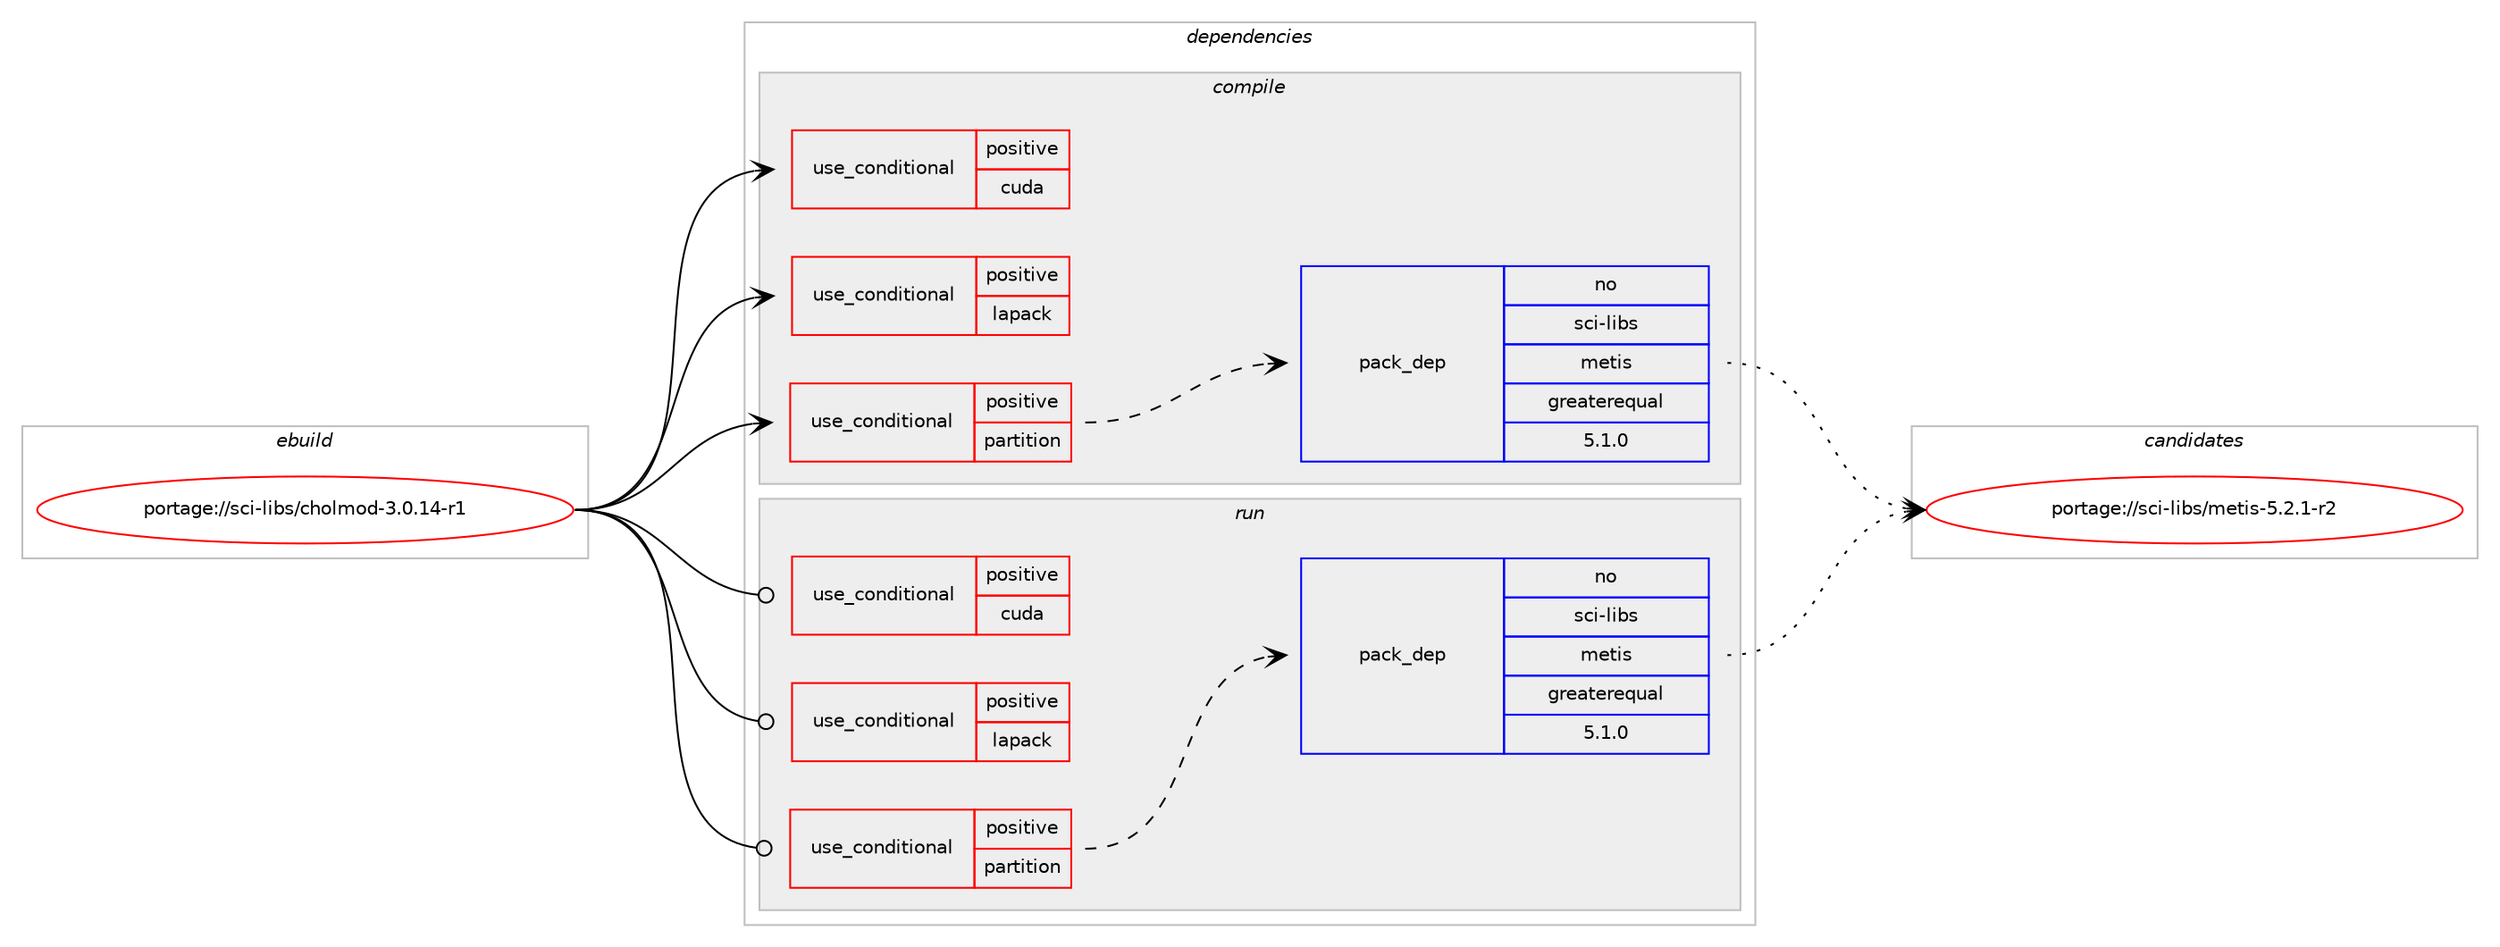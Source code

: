digraph prolog {

# *************
# Graph options
# *************

newrank=true;
concentrate=true;
compound=true;
graph [rankdir=LR,fontname=Helvetica,fontsize=10,ranksep=1.5];#, ranksep=2.5, nodesep=0.2];
edge  [arrowhead=vee];
node  [fontname=Helvetica,fontsize=10];

# **********
# The ebuild
# **********

subgraph cluster_leftcol {
color=gray;
rank=same;
label=<<i>ebuild</i>>;
id [label="portage://sci-libs/cholmod-3.0.14-r1", color=red, width=4, href="../sci-libs/cholmod-3.0.14-r1.svg"];
}

# ****************
# The dependencies
# ****************

subgraph cluster_midcol {
color=gray;
label=<<i>dependencies</i>>;
subgraph cluster_compile {
fillcolor="#eeeeee";
style=filled;
label=<<i>compile</i>>;
subgraph cond103052 {
dependency200649 [label=<<TABLE BORDER="0" CELLBORDER="1" CELLSPACING="0" CELLPADDING="4"><TR><TD ROWSPAN="3" CELLPADDING="10">use_conditional</TD></TR><TR><TD>positive</TD></TR><TR><TD>cuda</TD></TR></TABLE>>, shape=none, color=red];
# *** BEGIN UNKNOWN DEPENDENCY TYPE (TODO) ***
# dependency200649 -> package_dependency(portage://sci-libs/cholmod-3.0.14-r1,install,no,dev-util,nvidia-cuda-toolkit,none,[,,],[],[])
# *** END UNKNOWN DEPENDENCY TYPE (TODO) ***

# *** BEGIN UNKNOWN DEPENDENCY TYPE (TODO) ***
# dependency200649 -> package_dependency(portage://sci-libs/cholmod-3.0.14-r1,install,no,x11-drivers,nvidia-drivers,none,[,,],[],[])
# *** END UNKNOWN DEPENDENCY TYPE (TODO) ***

}
id:e -> dependency200649:w [weight=20,style="solid",arrowhead="vee"];
subgraph cond103053 {
dependency200650 [label=<<TABLE BORDER="0" CELLBORDER="1" CELLSPACING="0" CELLPADDING="4"><TR><TD ROWSPAN="3" CELLPADDING="10">use_conditional</TD></TR><TR><TD>positive</TD></TR><TR><TD>lapack</TD></TR></TABLE>>, shape=none, color=red];
# *** BEGIN UNKNOWN DEPENDENCY TYPE (TODO) ***
# dependency200650 -> package_dependency(portage://sci-libs/cholmod-3.0.14-r1,install,no,virtual,lapack,none,[,,],[],[])
# *** END UNKNOWN DEPENDENCY TYPE (TODO) ***

}
id:e -> dependency200650:w [weight=20,style="solid",arrowhead="vee"];
subgraph cond103054 {
dependency200651 [label=<<TABLE BORDER="0" CELLBORDER="1" CELLSPACING="0" CELLPADDING="4"><TR><TD ROWSPAN="3" CELLPADDING="10">use_conditional</TD></TR><TR><TD>positive</TD></TR><TR><TD>partition</TD></TR></TABLE>>, shape=none, color=red];
# *** BEGIN UNKNOWN DEPENDENCY TYPE (TODO) ***
# dependency200651 -> package_dependency(portage://sci-libs/cholmod-3.0.14-r1,install,no,sci-libs,camd,none,[,,],[],[])
# *** END UNKNOWN DEPENDENCY TYPE (TODO) ***

# *** BEGIN UNKNOWN DEPENDENCY TYPE (TODO) ***
# dependency200651 -> package_dependency(portage://sci-libs/cholmod-3.0.14-r1,install,no,sci-libs,ccolamd,none,[,,],[],[])
# *** END UNKNOWN DEPENDENCY TYPE (TODO) ***

subgraph pack94818 {
dependency200652 [label=<<TABLE BORDER="0" CELLBORDER="1" CELLSPACING="0" CELLPADDING="4" WIDTH="220"><TR><TD ROWSPAN="6" CELLPADDING="30">pack_dep</TD></TR><TR><TD WIDTH="110">no</TD></TR><TR><TD>sci-libs</TD></TR><TR><TD>metis</TD></TR><TR><TD>greaterequal</TD></TR><TR><TD>5.1.0</TD></TR></TABLE>>, shape=none, color=blue];
}
dependency200651:e -> dependency200652:w [weight=20,style="dashed",arrowhead="vee"];
}
id:e -> dependency200651:w [weight=20,style="solid",arrowhead="vee"];
# *** BEGIN UNKNOWN DEPENDENCY TYPE (TODO) ***
# id -> package_dependency(portage://sci-libs/cholmod-3.0.14-r1,install,no,sci-libs,amd,none,[,,],[],[])
# *** END UNKNOWN DEPENDENCY TYPE (TODO) ***

# *** BEGIN UNKNOWN DEPENDENCY TYPE (TODO) ***
# id -> package_dependency(portage://sci-libs/cholmod-3.0.14-r1,install,no,sci-libs,colamd,none,[,,],[],[])
# *** END UNKNOWN DEPENDENCY TYPE (TODO) ***

}
subgraph cluster_compileandrun {
fillcolor="#eeeeee";
style=filled;
label=<<i>compile and run</i>>;
}
subgraph cluster_run {
fillcolor="#eeeeee";
style=filled;
label=<<i>run</i>>;
subgraph cond103055 {
dependency200653 [label=<<TABLE BORDER="0" CELLBORDER="1" CELLSPACING="0" CELLPADDING="4"><TR><TD ROWSPAN="3" CELLPADDING="10">use_conditional</TD></TR><TR><TD>positive</TD></TR><TR><TD>cuda</TD></TR></TABLE>>, shape=none, color=red];
# *** BEGIN UNKNOWN DEPENDENCY TYPE (TODO) ***
# dependency200653 -> package_dependency(portage://sci-libs/cholmod-3.0.14-r1,run,no,dev-util,nvidia-cuda-toolkit,none,[,,],[],[])
# *** END UNKNOWN DEPENDENCY TYPE (TODO) ***

# *** BEGIN UNKNOWN DEPENDENCY TYPE (TODO) ***
# dependency200653 -> package_dependency(portage://sci-libs/cholmod-3.0.14-r1,run,no,x11-drivers,nvidia-drivers,none,[,,],[],[])
# *** END UNKNOWN DEPENDENCY TYPE (TODO) ***

}
id:e -> dependency200653:w [weight=20,style="solid",arrowhead="odot"];
subgraph cond103056 {
dependency200654 [label=<<TABLE BORDER="0" CELLBORDER="1" CELLSPACING="0" CELLPADDING="4"><TR><TD ROWSPAN="3" CELLPADDING="10">use_conditional</TD></TR><TR><TD>positive</TD></TR><TR><TD>lapack</TD></TR></TABLE>>, shape=none, color=red];
# *** BEGIN UNKNOWN DEPENDENCY TYPE (TODO) ***
# dependency200654 -> package_dependency(portage://sci-libs/cholmod-3.0.14-r1,run,no,virtual,lapack,none,[,,],[],[])
# *** END UNKNOWN DEPENDENCY TYPE (TODO) ***

}
id:e -> dependency200654:w [weight=20,style="solid",arrowhead="odot"];
subgraph cond103057 {
dependency200655 [label=<<TABLE BORDER="0" CELLBORDER="1" CELLSPACING="0" CELLPADDING="4"><TR><TD ROWSPAN="3" CELLPADDING="10">use_conditional</TD></TR><TR><TD>positive</TD></TR><TR><TD>partition</TD></TR></TABLE>>, shape=none, color=red];
# *** BEGIN UNKNOWN DEPENDENCY TYPE (TODO) ***
# dependency200655 -> package_dependency(portage://sci-libs/cholmod-3.0.14-r1,run,no,sci-libs,camd,none,[,,],[],[])
# *** END UNKNOWN DEPENDENCY TYPE (TODO) ***

# *** BEGIN UNKNOWN DEPENDENCY TYPE (TODO) ***
# dependency200655 -> package_dependency(portage://sci-libs/cholmod-3.0.14-r1,run,no,sci-libs,ccolamd,none,[,,],[],[])
# *** END UNKNOWN DEPENDENCY TYPE (TODO) ***

subgraph pack94819 {
dependency200656 [label=<<TABLE BORDER="0" CELLBORDER="1" CELLSPACING="0" CELLPADDING="4" WIDTH="220"><TR><TD ROWSPAN="6" CELLPADDING="30">pack_dep</TD></TR><TR><TD WIDTH="110">no</TD></TR><TR><TD>sci-libs</TD></TR><TR><TD>metis</TD></TR><TR><TD>greaterequal</TD></TR><TR><TD>5.1.0</TD></TR></TABLE>>, shape=none, color=blue];
}
dependency200655:e -> dependency200656:w [weight=20,style="dashed",arrowhead="vee"];
}
id:e -> dependency200655:w [weight=20,style="solid",arrowhead="odot"];
# *** BEGIN UNKNOWN DEPENDENCY TYPE (TODO) ***
# id -> package_dependency(portage://sci-libs/cholmod-3.0.14-r1,run,no,sci-libs,amd,none,[,,],[],[])
# *** END UNKNOWN DEPENDENCY TYPE (TODO) ***

# *** BEGIN UNKNOWN DEPENDENCY TYPE (TODO) ***
# id -> package_dependency(portage://sci-libs/cholmod-3.0.14-r1,run,no,sci-libs,colamd,none,[,,],[],[])
# *** END UNKNOWN DEPENDENCY TYPE (TODO) ***

}
}

# **************
# The candidates
# **************

subgraph cluster_choices {
rank=same;
color=gray;
label=<<i>candidates</i>>;

subgraph choice94818 {
color=black;
nodesep=1;
choice115991054510810598115471091011161051154553465046494511450 [label="portage://sci-libs/metis-5.2.1-r2", color=red, width=4,href="../sci-libs/metis-5.2.1-r2.svg"];
dependency200652:e -> choice115991054510810598115471091011161051154553465046494511450:w [style=dotted,weight="100"];
}
subgraph choice94819 {
color=black;
nodesep=1;
choice115991054510810598115471091011161051154553465046494511450 [label="portage://sci-libs/metis-5.2.1-r2", color=red, width=4,href="../sci-libs/metis-5.2.1-r2.svg"];
dependency200656:e -> choice115991054510810598115471091011161051154553465046494511450:w [style=dotted,weight="100"];
}
}

}
